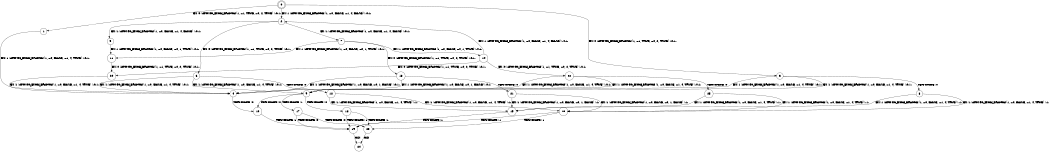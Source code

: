 digraph BCG {
size = "7, 10.5";
center = TRUE;
node [shape = circle];
0 [peripheries = 2];
0 -> 1 [label = "EX !0 !ATOMIC_EXCH_BRANCH (1, +1, TRUE, +0, 2, TRUE) !:0:1:"];
0 -> 2 [label = "EX !1 !ATOMIC_EXCH_BRANCH (1, +0, FALSE, +1, 4, FALSE) !:0:1:"];
0 -> 3 [label = "EX !0 !ATOMIC_EXCH_BRANCH (1, +1, TRUE, +0, 2, TRUE) !:0:1:"];
1 -> 4 [label = "EX !1 !ATOMIC_EXCH_BRANCH (1, +0, FALSE, +1, 4, TRUE) !:0:1:"];
2 -> 5 [label = "EX !1 !ATOMIC_EXCH_BRANCH (1, +0, FALSE, +1, 4, FALSE) !:0:1:"];
2 -> 6 [label = "EX !0 !ATOMIC_EXCH_BRANCH (1, +1, TRUE, +0, 2, TRUE) !:0:1:"];
2 -> 7 [label = "EX !1 !ATOMIC_EXCH_BRANCH (1, +0, FALSE, +1, 4, FALSE) !:0:1:"];
3 -> 4 [label = "EX !1 !ATOMIC_EXCH_BRANCH (1, +0, FALSE, +1, 4, TRUE) !:0:1:"];
3 -> 8 [label = "TERMINATE !0"];
3 -> 9 [label = "EX !1 !ATOMIC_EXCH_BRANCH (1, +0, FALSE, +1, 4, TRUE) !:0:1:"];
4 -> 10 [label = "TERMINATE !0"];
5 -> 11 [label = "EX !1 !ATOMIC_EXCH_BRANCH (1, +0, FALSE, +0, 1, TRUE) !:0:1:"];
6 -> 4 [label = "EX !1 !ATOMIC_EXCH_BRANCH (1, +0, FALSE, +1, 4, TRUE) !:0:1:"];
6 -> 12 [label = "TERMINATE !0"];
6 -> 9 [label = "EX !1 !ATOMIC_EXCH_BRANCH (1, +0, FALSE, +1, 4, TRUE) !:0:1:"];
7 -> 11 [label = "EX !1 !ATOMIC_EXCH_BRANCH (1, +0, FALSE, +0, 1, TRUE) !:0:1:"];
7 -> 13 [label = "EX !0 !ATOMIC_EXCH_BRANCH (1, +1, TRUE, +0, 2, TRUE) !:0:1:"];
7 -> 14 [label = "EX !1 !ATOMIC_EXCH_BRANCH (1, +0, FALSE, +0, 1, TRUE) !:0:1:"];
8 -> 15 [label = "EX !1 !ATOMIC_EXCH_BRANCH (1, +0, FALSE, +1, 4, TRUE) !:1:"];
8 -> 16 [label = "EX !1 !ATOMIC_EXCH_BRANCH (1, +0, FALSE, +1, 4, TRUE) !:1:"];
9 -> 10 [label = "TERMINATE !0"];
9 -> 17 [label = "TERMINATE !1"];
9 -> 18 [label = "TERMINATE !0"];
10 -> 19 [label = "TERMINATE !1"];
11 -> 20 [label = "EX !0 !ATOMIC_EXCH_BRANCH (1, +1, TRUE, +0, 2, TRUE) !:0:1:"];
12 -> 15 [label = "EX !1 !ATOMIC_EXCH_BRANCH (1, +0, FALSE, +1, 4, TRUE) !:1:"];
12 -> 16 [label = "EX !1 !ATOMIC_EXCH_BRANCH (1, +0, FALSE, +1, 4, TRUE) !:1:"];
13 -> 4 [label = "EX !1 !ATOMIC_EXCH_BRANCH (1, +0, FALSE, +0, 1, FALSE) !:0:1:"];
13 -> 21 [label = "TERMINATE !0"];
13 -> 9 [label = "EX !1 !ATOMIC_EXCH_BRANCH (1, +0, FALSE, +0, 1, FALSE) !:0:1:"];
14 -> 20 [label = "EX !0 !ATOMIC_EXCH_BRANCH (1, +1, TRUE, +0, 2, TRUE) !:0:1:"];
14 -> 22 [label = "EX !0 !ATOMIC_EXCH_BRANCH (1, +1, TRUE, +0, 2, TRUE) !:0:1:"];
14 -> 2 [label = "EX !1 !ATOMIC_EXCH_BRANCH (1, +0, FALSE, +1, 4, FALSE) !:0:1:"];
15 -> 19 [label = "TERMINATE !1"];
16 -> 19 [label = "TERMINATE !1"];
16 -> 23 [label = "TERMINATE !1"];
17 -> 19 [label = "TERMINATE !0"];
17 -> 23 [label = "TERMINATE !0"];
18 -> 19 [label = "TERMINATE !1"];
18 -> 23 [label = "TERMINATE !1"];
19 -> 24 [label = "exit"];
20 -> 4 [label = "EX !1 !ATOMIC_EXCH_BRANCH (1, +0, FALSE, +1, 4, TRUE) !:0:1:"];
21 -> 15 [label = "EX !1 !ATOMIC_EXCH_BRANCH (1, +0, FALSE, +0, 1, FALSE) !:1:"];
21 -> 16 [label = "EX !1 !ATOMIC_EXCH_BRANCH (1, +0, FALSE, +0, 1, FALSE) !:1:"];
22 -> 4 [label = "EX !1 !ATOMIC_EXCH_BRANCH (1, +0, FALSE, +1, 4, TRUE) !:0:1:"];
22 -> 25 [label = "TERMINATE !0"];
22 -> 9 [label = "EX !1 !ATOMIC_EXCH_BRANCH (1, +0, FALSE, +1, 4, TRUE) !:0:1:"];
23 -> 24 [label = "exit"];
25 -> 15 [label = "EX !1 !ATOMIC_EXCH_BRANCH (1, +0, FALSE, +1, 4, TRUE) !:1:"];
25 -> 16 [label = "EX !1 !ATOMIC_EXCH_BRANCH (1, +0, FALSE, +1, 4, TRUE) !:1:"];
}
